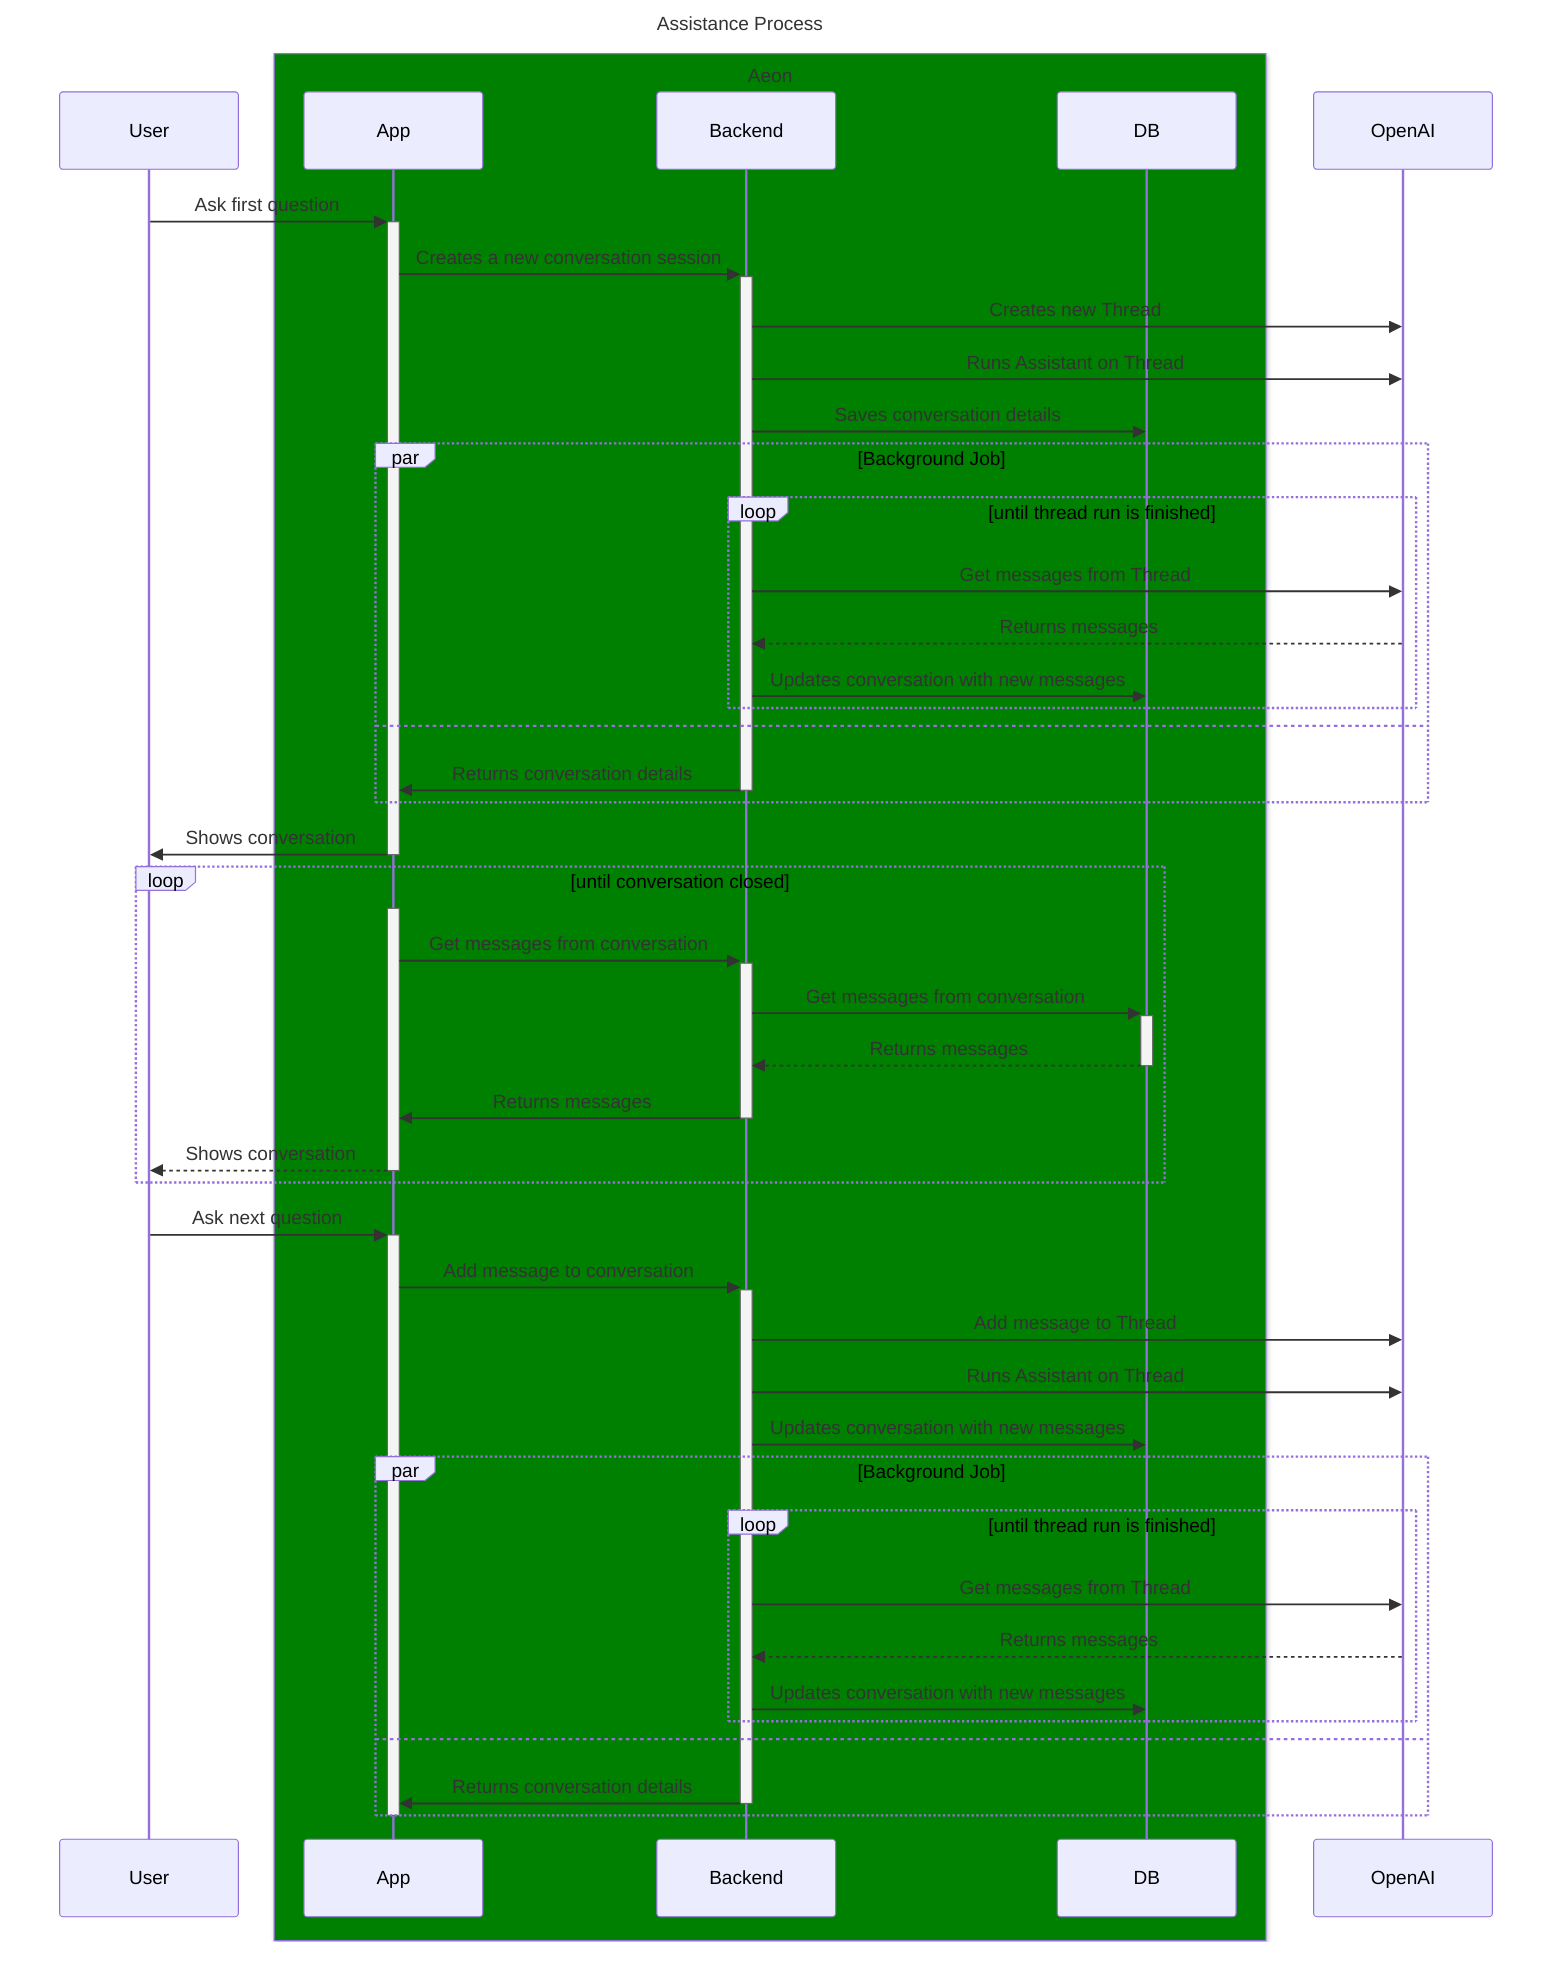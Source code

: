 ---
title: Assistance Process
---
sequenceDiagram
   participant User
   box Green Aeon
   participant App
   participant Backend
   participant DB
   end
   participant OpenAI
   User->>+App: Ask first question
   App->>+Backend: Creates a new conversation session
   Backend ->> OpenAI: Creates new Thread
   Backend ->> OpenAI: Runs Assistant on Thread
   Backend ->> DB: Saves conversation details
   par Background Job
      loop until thread run is finished
       Backend ->> OpenAI: Get messages from Thread
       OpenAI -->> Backend: Returns messages
       Backend ->> DB: Updates conversation with new messages
      end
    and
      Backend ->>- App: Returns conversation details
    end
   App->>-User: Shows conversation
   loop until conversation closed
      activate App
      App ->>+ Backend: Get messages from conversation
      Backend ->>+ DB: Get messages from conversation
      DB -->>- Backend: Returns messages
      Backend ->>- App: Returns messages
      App -->>- User: Shows conversation
   end
   User->>+App: Ask next question
   App->>+Backend: Add message to conversation
   Backend ->> OpenAI: Add message to Thread
   Backend ->> OpenAI: Runs Assistant on Thread
   Backend ->> DB: Updates conversation with new messages
   par Background Job
      loop until thread run is finished
       Backend ->> OpenAI: Get messages from Thread
       OpenAI -->> Backend: Returns messages
       Backend ->> DB: Updates conversation with new messages
      end
    and
      Backend ->>- App: Returns conversation details
    end
    deactivate App